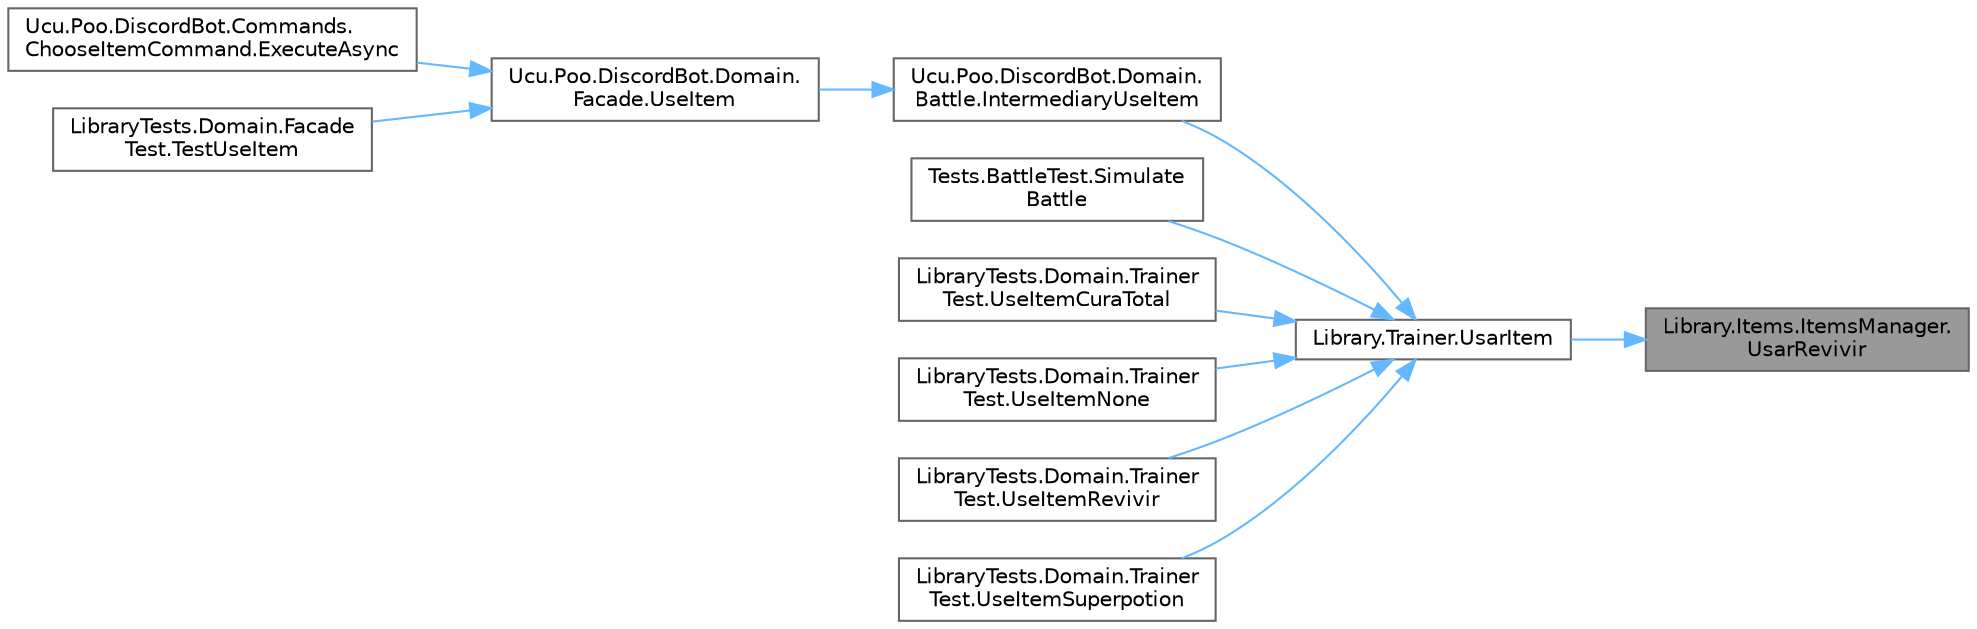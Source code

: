 digraph "Library.Items.ItemsManager.UsarRevivir"
{
 // INTERACTIVE_SVG=YES
 // LATEX_PDF_SIZE
  bgcolor="transparent";
  edge [fontname=Helvetica,fontsize=10,labelfontname=Helvetica,labelfontsize=10];
  node [fontname=Helvetica,fontsize=10,shape=box,height=0.2,width=0.4];
  rankdir="RL";
  Node1 [id="Node000001",label="Library.Items.ItemsManager.\lUsarRevivir",height=0.2,width=0.4,color="gray40", fillcolor="grey60", style="filled", fontcolor="black",tooltip="Usa un Revivir para resucitar a un Pokémon derrotado, restaurándole 50% de vida."];
  Node1 -> Node2 [id="edge1_Node000001_Node000002",dir="back",color="steelblue1",style="solid",tooltip=" "];
  Node2 [id="Node000002",label="Library.Trainer.UsarItem",height=0.2,width=0.4,color="grey40", fillcolor="white", style="filled",URL="$classLibrary_1_1Trainer.html#ac660c65346dede89c28242e6a54b7e5a",tooltip="Utiliza un ítem en un Pokémon durante la batalla."];
  Node2 -> Node3 [id="edge2_Node000002_Node000003",dir="back",color="steelblue1",style="solid",tooltip=" "];
  Node3 [id="Node000003",label="Ucu.Poo.DiscordBot.Domain.\lBattle.IntermediaryUseItem",height=0.2,width=0.4,color="grey40", fillcolor="white", style="filled",URL="$classUcu_1_1Poo_1_1DiscordBot_1_1Domain_1_1Battle.html#a9ce76174a562b11ec576314621245e1f",tooltip="Intermediario para usar un ítem en el Pokémon activo durante la batalla. Valida el índice del Pokémon..."];
  Node3 -> Node4 [id="edge3_Node000003_Node000004",dir="back",color="steelblue1",style="solid",tooltip=" "];
  Node4 [id="Node000004",label="Ucu.Poo.DiscordBot.Domain.\lFacade.UseItem",height=0.2,width=0.4,color="grey40", fillcolor="white", style="filled",URL="$classUcu_1_1Poo_1_1DiscordBot_1_1Domain_1_1Facade.html#a36b5dc38fff97f40224fc5ad833f26a7",tooltip="Permite al jugador usar un ítem durante una batalla."];
  Node4 -> Node5 [id="edge4_Node000004_Node000005",dir="back",color="steelblue1",style="solid",tooltip=" "];
  Node5 [id="Node000005",label="Ucu.Poo.DiscordBot.Commands.\lChooseItemCommand.ExecuteAsync",height=0.2,width=0.4,color="grey40", fillcolor="white", style="filled",URL="$classUcu_1_1Poo_1_1DiscordBot_1_1Commands_1_1ChooseItemCommand.html#a5a110d084bbb5d1f88f14121ac629df3",tooltip="Implementa el comando 'item'. Este comando permite seleccionar un ítem de la lista de opciones y usar..."];
  Node4 -> Node6 [id="edge5_Node000004_Node000006",dir="back",color="steelblue1",style="solid",tooltip=" "];
  Node6 [id="Node000006",label="LibraryTests.Domain.Facade\lTest.TestUseItem",height=0.2,width=0.4,color="grey40", fillcolor="white", style="filled",URL="$classLibraryTests_1_1Domain_1_1FacadeTest.html#a5d58c2e7e38f177c67df40f285c5f222",tooltip="Prueba la funcionalidad de usar un ítem durante una batalla."];
  Node2 -> Node7 [id="edge6_Node000002_Node000007",dir="back",color="steelblue1",style="solid",tooltip=" "];
  Node7 [id="Node000007",label="Tests.BattleTest.Simulate\lBattle",height=0.2,width=0.4,color="grey40", fillcolor="white", style="filled",URL="$classTests_1_1BattleTest.html#a68461692bba7299b56336fdd9788ceeb",tooltip="Simula una batalla entre dos entrenadores con sus respectivos Pokémon, verificando el uso de ataques,..."];
  Node2 -> Node8 [id="edge7_Node000002_Node000008",dir="back",color="steelblue1",style="solid",tooltip=" "];
  Node8 [id="Node000008",label="LibraryTests.Domain.Trainer\lTest.UseItemCuraTotal",height=0.2,width=0.4,color="grey40", fillcolor="white", style="filled",URL="$classLibraryTests_1_1Domain_1_1TrainerTest.html#a60ea742ddda9f8034ef108f4b572cf87",tooltip="Verifica el uso de una cura total en un Pokémon."];
  Node2 -> Node9 [id="edge8_Node000002_Node000009",dir="back",color="steelblue1",style="solid",tooltip=" "];
  Node9 [id="Node000009",label="LibraryTests.Domain.Trainer\lTest.UseItemNone",height=0.2,width=0.4,color="grey40", fillcolor="white", style="filled",URL="$classLibraryTests_1_1Domain_1_1TrainerTest.html#a7f80d505eff92b31bd23cdede8996588",tooltip="Verifica el uso de un ítem no válido."];
  Node2 -> Node10 [id="edge9_Node000002_Node000010",dir="back",color="steelblue1",style="solid",tooltip=" "];
  Node10 [id="Node000010",label="LibraryTests.Domain.Trainer\lTest.UseItemRevivir",height=0.2,width=0.4,color="grey40", fillcolor="white", style="filled",URL="$classLibraryTests_1_1Domain_1_1TrainerTest.html#adbab27776a9ae793b9a457ddf50ef7ee",tooltip="Verifica el uso de un revivir en un Pokémon derrotado."];
  Node2 -> Node11 [id="edge10_Node000002_Node000011",dir="back",color="steelblue1",style="solid",tooltip=" "];
  Node11 [id="Node000011",label="LibraryTests.Domain.Trainer\lTest.UseItemSuperpotion",height=0.2,width=0.4,color="grey40", fillcolor="white", style="filled",URL="$classLibraryTests_1_1Domain_1_1TrainerTest.html#a2bd7ea1c1c8989e7c6a000bd2fb1452a",tooltip="Verifica el uso de una superpoción en un Pokémon."];
}
